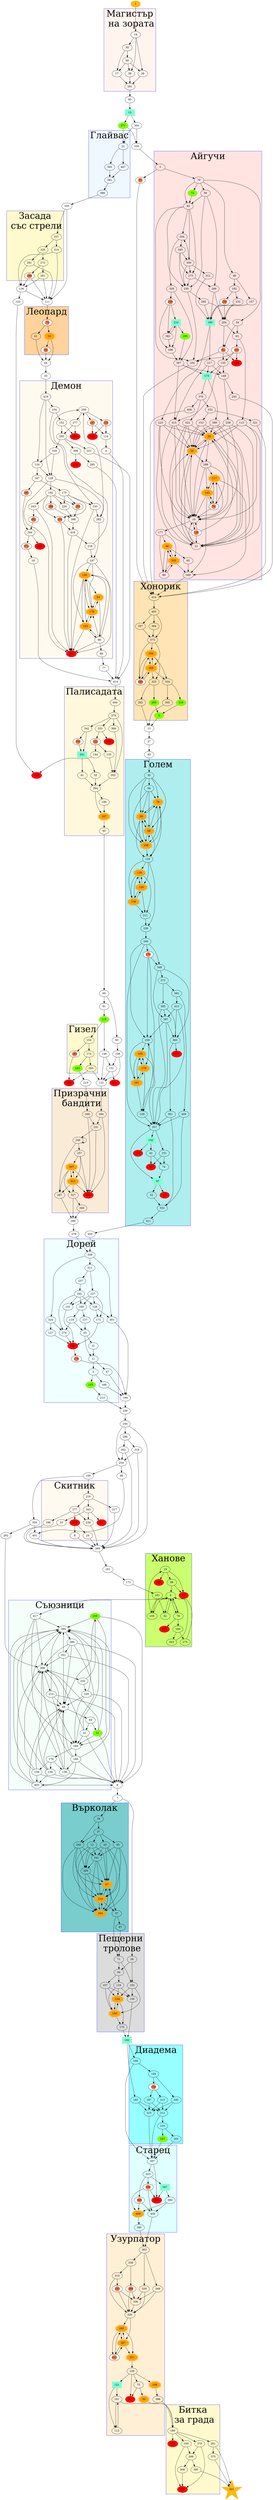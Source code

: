 digraph Uzurpator {
    fontsize = 50
    subgraph deaths {
        node [color=red, style=filled] 
        23, 29, 49, 54, 84, 85, 90, 110, 122, 124, 166, 201
        203, 205, 221, 224, 262, 276, 302, 335, 371, 378
        383, 410, 420
    }
    subgraph battles {
        node [shape=doubleoctagon, color=orange, style=filled]
        30, 38, 46, 53, 67, 79, 56, 88, 93, 99, 108, 117, 134
        139, 140, 145, 149, 156, 158, 163, 165, 178, 179, 187
        191, 198, 219, 251, 260, 267, 303, 307, 313, 354, 364
        365, 408
    }
    subgraph chance {
        node [shape=box, color=aquamarine, style=filled]
        15, 97, 121, 142, 162, 190, 210, 241, 347, 173
    }
    subgraph awards {
        node [color=chartreuse, style=filled]
        3, 72, 115, 195, 271, 293, 316, 193, 155, 208, 51, 247
    }
    subgraph bads {
        node [style=radial, fillcolor="coral;0.2:white;0.8"]
        36, 73, 76, 92, 103, 126, 132, 147, 183, 185, 222
        234, 252, 253, 255, 270, 279, 288, 298, 346
        356, 358, 369, 374, 402, 412, 239, 25, 248, 256
    }

    subgraph cluster_magistar_na_zorata {
        color = blue
        bgcolor = seashell
        label = "Магистър\n на зората"
        14, 50, 60, 39, 26, 17, 291
    }

    subgraph cluster_honorik {
        color = blue
        bgcolor = moccasin
        label = "Хонорик"
        416, 405, 397, 384, 373, 354, 365, 346, 325, 334, 282
        293, 316, 305, 3
    }

    subgraph cluster_glayvas {
        color = blue
        bgcolor = aliceblue
        label = "Глайвас"
        21, 393, 407, 381, 368
    }

    subgraph cluster_ayguchi {
        color = blue
        bgcolor = mistyrose
        label = "Айгучи"
        // 65 епизода
        5, 70, 72, 58, 34, 48, 82, 294, 300, 273, 250, 164
        182, 239, 233, 190, 239, 204, 217, 223, 56, 22
        38, 10, 63, 312, 157, 266, 113, 280, 328, 356, 345, 210
        382, 195, 398, 103, 92, 367, 124, 173, 135, 376
        415, 148, 322, 332, 389, 258, 153, 245, 321, 177, 303
        46, 89, 65, 309, 289, 117, 145, 76, 126, 406
    }

    subgraph cluster_golem {
        color = blue
        bgcolor = paleturquoise
        label = "Голем"
        // 41 епизода
        55, 64, 79, 88, 99, 108, 120, 139, 149, 158, 211, 230
        240, 270, 259, 165, 179, 191, 228, 348, 372, 385, 392, 413
        360, 357, 142, 29, 42, 151, 85, 74, 97, 23, 52, 352, 411
        387, 409, 391, 371
    }

    subgraph cluster_zasada_streli {
        color = blue
        bgcolor = lemonchiffon
        label = "Засада\n със стрели"
        337, 326, 281, 272, 314, 261, 248
    }

    subgraph cluster_leopard {
        color = blue
        bgcolor = burlywood1
        label = "Леопард"
        73, 53, 61, 36
    }

    subgraph cluster_demon {
        color = blue
        bgcolor = floralwhite
        label = "Демон"
        // 46 епизода
        419, 104, 116, 128, 143, 152, 167, 175, 183, 192, 243, 234, 288, 255
        226, 402, 396, 418, 344, 374, 18, 201, 283, 218, 197, 209, 147
        132, 277, 122, 114, 295, 302, 156, 93, 178, 163, 86, 66, 276, 285
        4, 331, 383, 318, 306
    }

    subgraph cluster_palisadata {
        color = blue
        bgcolor = cornsilk
        label = "Палисадата"
        404, 379, 366, 342, 333, 222, 203, 252, 144, 133, 241, 353, 32, 81, 264
        196, 187, 95
    }

    subgraph cluster_prizrachni_banditi {
        color = blue
        bgcolor = antiquewhite
        label = "Призрачни\n бандити"
        284, 268, 231, 246, 257, 307, 313, 224, 327, 340, 287
    }

    subgraph cluster_gizel {
        color = blue
        bgcolor = lemonchiffon
        label = "Гизел"
        154, 174, 185, 193, 206
    }

    subgraph cluster_dorei {
        color = blue
        bgcolor = azure
        label = "Дорей"
        324, 311, 301, 274, 127, 339, 262, 279, 237, 202, 227, 160, 129, 141
        137, 119, 171, 31, 11, 2, 47, 155, 213, 169, 43
    }

    subgraph cluster_skitnik {
        color = blue
        bgcolor = floralwhite
        label = "Скитник"
        216, 377, 343, 238, 205, 186, 8, 24, 33, 54
    }

    subgraph cluster_hanove {
        color = blue
        bgcolor = darkolivegreen1
        label = "Ханове"
        161, 105, 62, 78, 19, 49, 98, 6, 84, 221, 249, 275, 263
    }

    subgraph cluster_sayuznici {
        color = blue
        bgcolor = mintcream
        label = "Съюзници"
        417, 394, 296, 184, 68, 232, 214, 220, 208, 176, 168, 159, 130, 138
        403, 386, 351, 59, 51, 41
    }

    subgraph cluster_varkolak {
        color = blue
        bgcolor = darkslategray3
        label = "Върколак"
        16, 37, 242, 12, 45, 20, 341, 200, 67, 219, 364, 57, 87
    }

    subgraph cluster_peshterni_trolove {
        color = blue
        bgcolor = gainsboro
        label = "Пещерни\n тролове"
        28, 71, 94, 102, 107, 118, 150, 134, 140, 170
    }

    subgraph cluster_diadema {
        color = blue
        bgcolor = darkslategray1
        label = "Диадема"
        188, 194, 256, 297, 314, 290, 180, 225, 212, 235, 247, 265, 315
    }

    subgraph cluster_starec {
        color = blue
        bgcolor = lightcyan
        label = "Старец"
        207, 323, 335, 358, 347, 369, 380, 408, 390, 400
    }

    subgraph cluster_uzurpator {
        color = blue
        bgcolor = papayawhip
        label = "Узурпатор"
        363, 338, 310, 329, 298, 253, 349, 336, 320, 260, 267, 412, 251, 229
        121, 75, 198, 101, 90, 30, 388, 113, 112
    }

    subgraph cluster_bitka_za_grada {
        color = blue
        bgcolor = lemonchiffon
        label = "Битка\n за града"
        189, 378, 100, 379, 399, 361, 308, 395, 375, 370, 410
    }

    1 [color=darkgoldenrod1, style=filled]
    1 -> 14
    2 -> 155, 169
    3 -> 13
    4 -> 414
    5 -> 25, 70
    6 -> 417, 105, 78, 62
    7 -> 16, 28
    8 -> 269
    9 -> 7
    10 -> 177, 126
    11 -> 2, 47
    12 -> 341, 200, 67, 219, 364
    13 -> 27
    14 -> 26, 39, 50
    15 -> 304, 271
    16 -> 37, 242
    17 -> 291
    18 -> 414
    19 -> 49, 84, 98
    20 -> 341, 200, 67, 219, 364
    21 -> 407, 393
    22 -> 38, 56, 10
    23
    24 -> 269
    25 -> 416
    26 -> 291
    27 -> 40
    28 -> 94, 102
    29
    30 -> 189
    31 -> 11
    32 -> 264
    33 -> 269
    34 -> 63, 92
    35 -> 419
    36 -> 44
    37 -> 242, 12, 20, 45
    38 -> 289, 56, 22, 10
    39 -> 291
    40 -> 55
    41 -> 296, 394, 184, 9
    42 -> 85, 74
    43 -> 31, 11
    44 -> 35
    45 -> 341, 67, 219, 364
    46 -> 65, 303, 89
    47 -> 199
    48 -> 157, 182
    49
    50 -> 60, 17
    51 -> 296, 394, 184, 9
    52 -> 352
    53 -> 36, 44
    54
    55 -> 64, 79, 88, 99, 108
    56 -> 289, 38, 22, 10
    57 -> 87, 71
    58 -> 250, 266, 82
    59 -> 51, 41
    60 -> 26, 39, 17
    61 -> 44
    62 -> 6
    63 -> 113, 103
    64 -> 79, 88, 99, 108
    65 -> 309
    66 -> 77
    67 -> 57, 219, 364
    68 -> 59
    69 -> 83, 91
    70 -> 34, 48, 58, 72, 82
    71 -> 94, 102
    72 -> 82
    73 -> 61, 53
    74 -> 97
    75 -> 30, 90
    76 -> 10, 145, 117
    77 -> 414
    78 -> 6, 221, 249
    79 -> 120, 99, 108
    80 -> 15
    81 -> 264
    82 -> 294, 300, 273, 250, 164
    83 -> 106
    84
    85
    86 -> 66, 163, 178, 156, 201
    87 -> 71
    88 -> 120, 79, 99, 108
    89 -> 303, 46
    90
    91 -> 115
    92 -> 124, 135, 164
    93 -> 86, 178
    94 -> 107, 118
    95 -> 69
    96 -> 401
    97 -> 52, 23
    98 -> 6, 84
    99 -> 120, 79, 88, 108
    100 -> 399, 410
    101 -> 112, 189
    102 -> 134, 140, 150
    103 -> 124, 135, 164
    104 -> 143, 152
    105 -> 6, 19
    106 -> 123, 131
    107 -> 134, 140, 150
    108 -> 120, 79, 99, 88
    109 -> 359, 216
    110
    111 -> 73
    112 -> 101
    113 -> 56, 22, 38, 10
    114 -> 4
    115 -> 146, 154
    116 -> 167, 128
    117 -> 309, 145, 76, 10
    118 -> 134, 140, 150
    119 -> 274, 43
    120 -> 230, 139, 149, 158
    121 -> 101, 112
    122
    123 -> 284
    124
    125 -> 110
    126 -> 22, 38, 56, 10
    127 -> 262
    128 -> 192, 201, 283
    129 -> 301, 171
    130 -> 403, 296, 394, 68, 9
    131 -> 123, 420
    132 -> 122, 114
    133 -> 353
    134 -> 170, 140
    135 -> 415, 148, 173
    136 -> 125, 111
    137 -> 43
    138 -> 296, 394, 68, 9
    139 -> 211, 149, 158
    140 -> 170, 134
    141 -> 262
    142 -> 42, 29
    143 -> 201, 283
    144 -> 110
    145 -> 309, 117, 76, 10
    146 -> 123, 131
    147 -> 122, 114
    148 -> 245, 258
    149 -> 211, 139, 158
    150 -> 162
    151 -> 85, 74
    152 -> 295, 302
    153 -> 56, 22, 38, 10
    154 -> 174, 185
    155 -> 213
    156 -> 93, 86, 163, 178, 201
    157 -> 204, 190
    158 -> 211, 139, 149
    159 -> 403, 296, 394, 68, 9
    160 -> 137, 119
    161 -> 105, 78, 62
    162 -> 180, 188
    163 -> 86, 156, 178, 201
    164 -> 416
    165 -> 228, 191, 179
    166
    167 -> 175, 183
    168 -> 138, 403, 296, 394, 68, 9
    169 -> 199
    170 -> 162
    171 -> 262
    172 -> 161
    173 -> 376, 389
    174 -> 193, 206
    175 -> 226, 234, 143, 255
    176 -> 159, 130, 138
    177 -> 46, 89, 303
    178 -> 93, 163, 156
    179 -> 228, 191, 165
    180 -> 225, 212
    181 -> 172
    182 -> 233, 239
    183 -> 344
    184 -> 176, 168
    185 -> 166
    186 -> 269
    187 -> 95
    188 -> 194, 207
    189 -> 100, 361, 370, 378
    190 -> 217, 223
    191 -> 228, 165, 179
    192 -> 288, 226, 234, 243, 255
    193 -> 215
    194 -> 290, 256
    195 -> 367
    196 -> 187
    197 -> 178, 163, 156, 201
    198 -> 388
    199 -> 236
    200 -> 67, 219, 364
    201
    202 -> 274, 160, 141, 129
    203
    204 -> 63, 92
    205 -> 24, 8
    206 -> 123, 166
    207 -> 323, 335
    208 -> 394, 184, 68, 9
    209 -> 132, 147, 277
    210 -> 195, 398, 382
    211 -> 230
    212 -> 207, 235
    213 -> 236
    214 -> 394, 184, 68, 9
    215 -> 268
    216 -> 377, 343, 317
    217 -> 415, 148, 173
    218 -> 209, 197
    219 -> 57, 67, 364
    220 -> 394, 184, 68, 9
    221
    222 -> 144, 133
    223 -> 56, 22, 38, 10
    224
    225 -> 207
    226 -> 396
    227 -> 171, 160, 141, 129
    228 -> 259, 357
    // 228 -> 48 - error
    229 -> 198, 121, 90, 75
    230 -> 240
    231 -> 246, 224
    232 -> 220, 208
    233 -> 204, 190
    234 -> 418, 201
    235 -> 247, 265
    236 -> 244
    237 -> 202
    238 -> 269
    239 -> 204, 190
    240 -> 259, 348, 270, 357
    241 -> 81, 32
    242 -> 341, 200, 67, 219, 364
    243 -> 201, 402
    244 -> 254, 269, 286
    245 -> 416
    246 -> 257, 287, 246
    247 -> 207
    248 -> 111, 136
    249 -> 263, 275
    250 -> 280, 164
    251 -> 229
    252 -> 241
    253 -> 336, 320
    254 -> 96, 109
    255 -> 396
    256 -> 297, 315
    257 -> 224, 307, 313
    258 -> 56, 22, 38, 10
    259 -> 165, 179, 191
    260 -> 412, 267, 251
    261 -> 111, 136
    262 -> 279
    263 -> 6
    264 -> 196, 187
    265 -> 207
    266 -> 204, 190
    267 -> 412, 260, 251
    268 -> 224, 231
    269 -> 181
    270 -> 259, 348, 357
    271 -> 330, 21
    272 -> 261, 248
    273 -> 250, 266
    274 -> 262
    275 -> 6
    276
    277 -> 295, 302
    278 -> 339
    279 -> 199
    280 -> 190, 204
    281 -> 111, 136
    282 -> 13
    283 -> 209, 197
    284 -> 224, 231
    285 -> 414
    286 -> 362, 319
    287 -> 299
    288 -> 396
    289 -> 10, 145, 76, 117
    290 -> 225, 212
    291 -> 80
    292 -> 296
    293 -> 3
    294 -> 328, 345
    295 -> 306, 318, 331
    296 -> 232, 214
    297 -> 225, 212
    298 -> 336, 320
    299 -> 278
    300 -> 312, 250, 273, 294
    301 -> 199
    302
    303 -> 309, 89, 46
    304 -> 330, 21
    305 -> 13
    306 -> 285, 276
    307 -> 327, 313, 287, 224
    308 -> 410
    309 -> 416
    310 -> 253, 320
    311 -> 237, 227
    312 -> 190
    313 -> 327, 307, 287, 224
    314 -> 111, 136
    315 -> 225, 212
    316 -> 3
    317 -> 269
    318 -> 116, 128
    319 -> 254, 269
    320 -> 267, 260
    321 -> 416
    322 -> 56, 22, 38, 10
    323 -> 347, 358, 369
    324 -> 274, 127
    325 -> 293, 282
    326 -> 281, 272
    327 -> 340, 299
    328 -> 367, 356
    329 -> 336, 320
    330 -> 5
    331 -> 414
    332 -> 321, 153
    333 -> 222, 203
    334 -> 316, 305
    335
    336 -> 320
    337 -> 326, 314
    338 -> 310, 298
    339 -> 324, 311, 301
    340 -> 299
    341 -> 200, 67, 219, 364
    342 -> 252, 241
    343 -> 238, 54, 33
    344 -> 374, 383
    345 -> 300, 250, 273
    346 -> 365, 354
    347 -> 380, 335
    348 -> 360, 372, 387
    349 -> 336, 320
    350 -> 339
    351 -> 296, 394, 68, 9
    352 -> 411
    353 -> 264
    354 -> 334, 325, 365, 346
    355 -> 111, 337
    356 -> 382, 398, 210
    357 -> 151, 142, 97
    358 -> 335, 408, 400
    359 -> 292, 401
    360 -> 371, 391
    361 -> 375, 421
    362 -> 254, 269
    363 -> 349, 338, 329
    364 -> 67, 219
    365 -> 334, 325, 354, 346
    366 -> 353
    367 -> 148, 173, 415
    368 -> 355
    369 -> 408, 400
    370 -> 399, 410
    371
    372 -> 385, 392
    373 -> 365, 354, 346
    374 -> 18
    375 -> 421
    376 -> 332, 322, 406
    377 -> 238, 205, 186
    378
    379 -> 366, 353, 342, 333
    380 -> 408, 400
    381 -> 368
    382 -> 398, 210
    383
    384 -> 373
    385 -> 360, 387, 357
    386 -> 296, 184, 68, 9, 351
    387 -> 259, 360, 357
    388 -> 189
    389 -> 56, 22, 38, 10
    390 -> 363
    391 -> 352, 357
    392 -> 409, 413
    393 -> 381
    394 -> 386
    395 -> 421
    396 -> 418
    397 -> 373
    398 -> 367
    399 -> 308, 395
    400 -> 363
    401 -> 269
    402 -> 344
    403 -> 296, 394, 68, 9
    404 -> 379
    405 -> 397, 384, 373
    406 -> 416
    407 -> 381
    408 -> 390
    409 -> 352, 357
    410
    411 -> 350
    412 -> 260, 267
    413 -> 360, 387, 357
    414 -> 404
    415 -> 56, 22, 38, 10
    416 -> 405
    417 -> 394, 296, 184, 68
    418 -> 218, 201
    419 -> 104, 116, 128
    420
    421 [shape=star, color=darkgoldenrod1, style=filled]
}